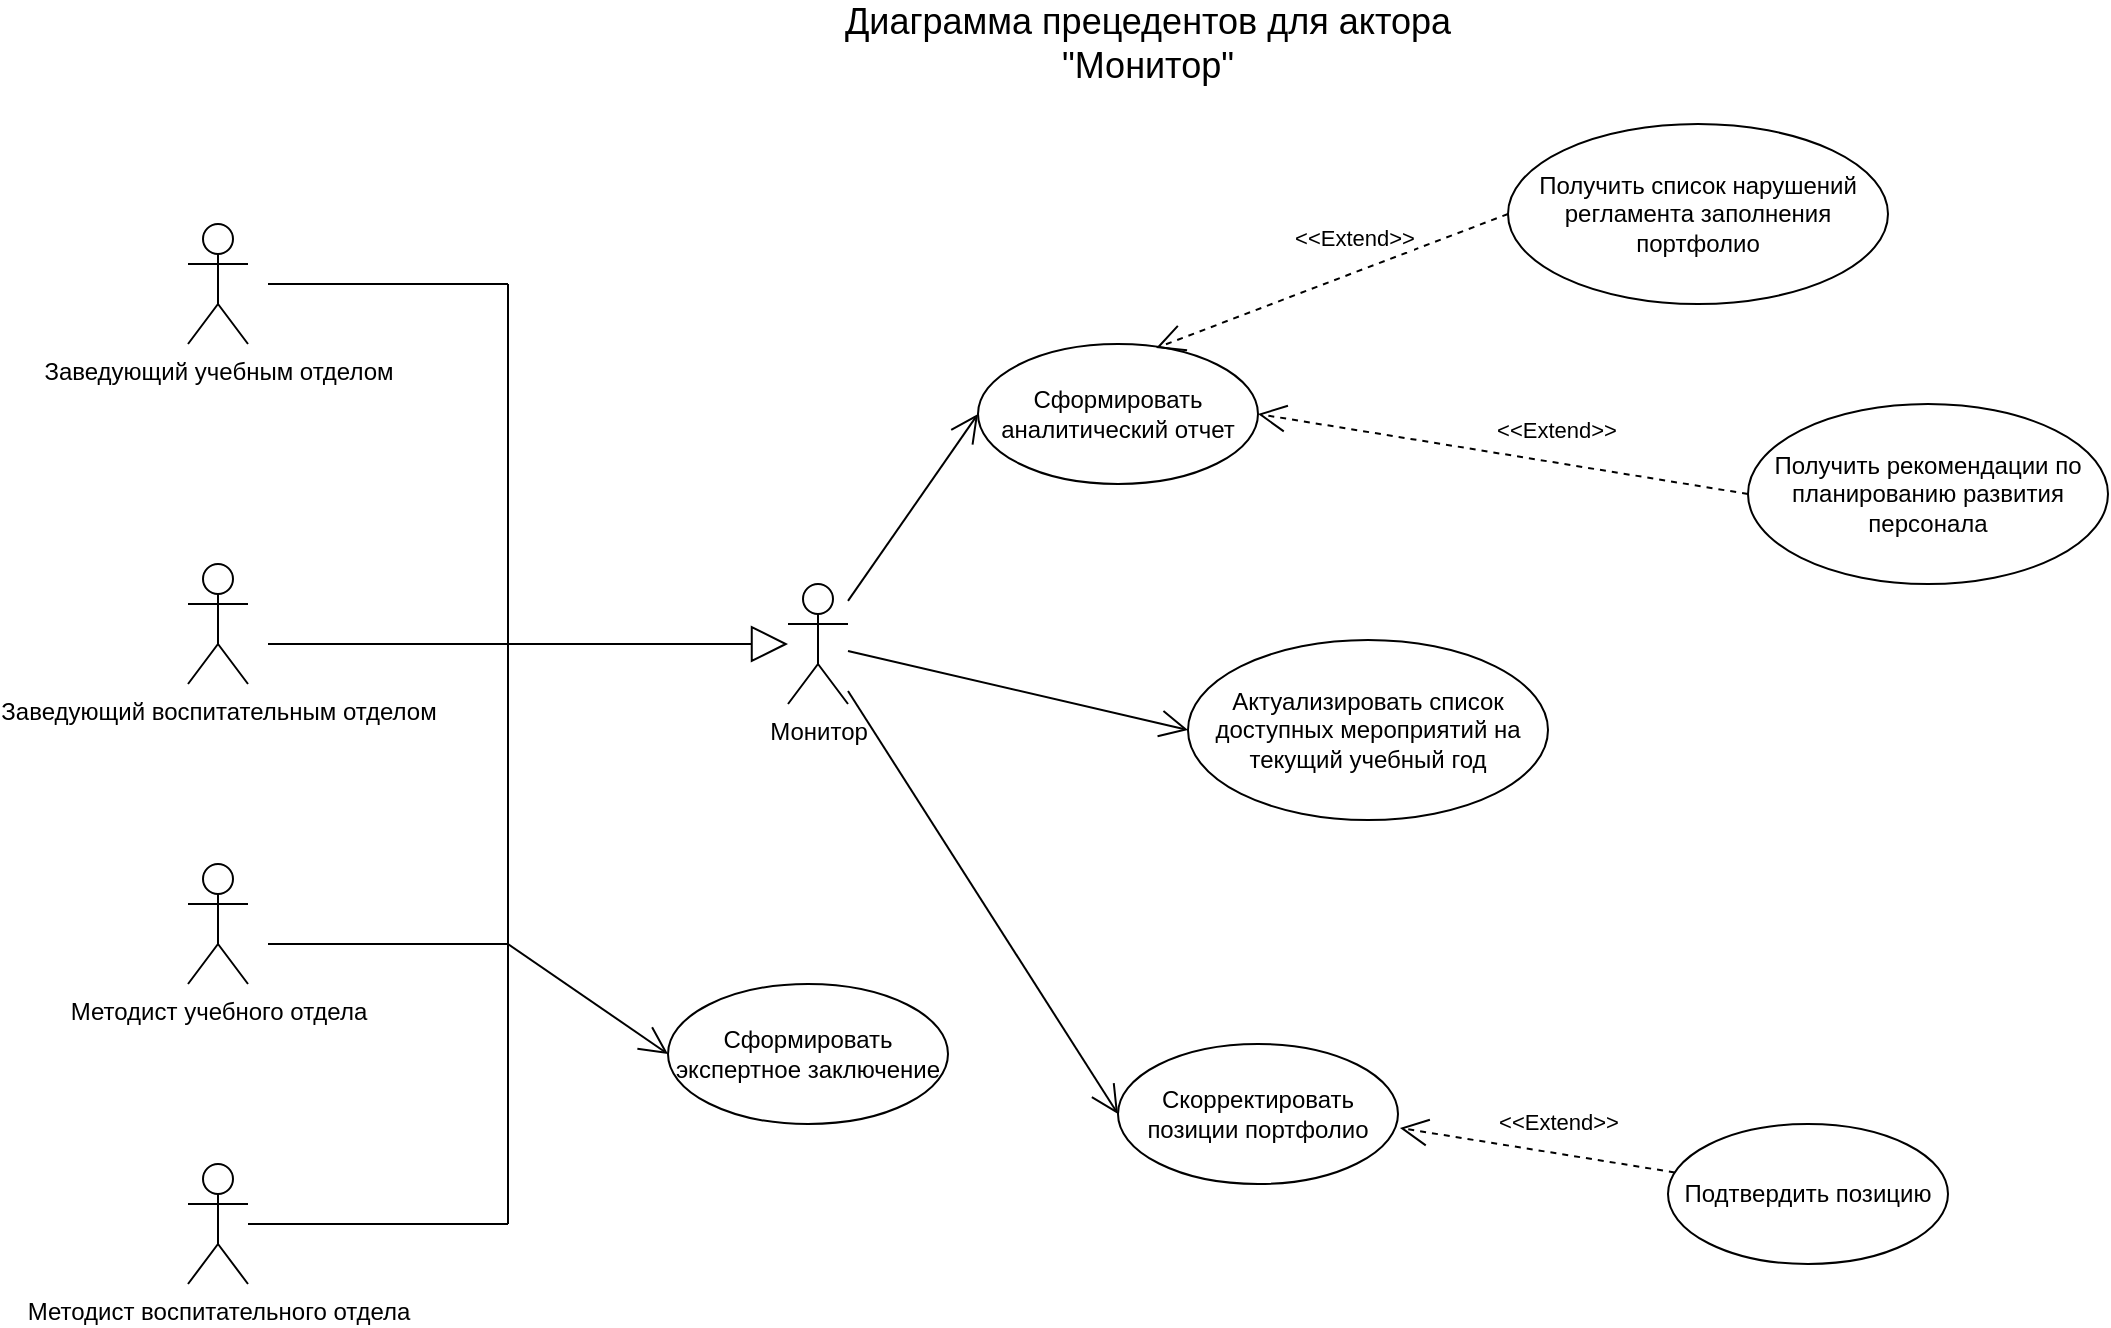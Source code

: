 <mxfile version="14.6.6" type="github">
  <diagram name="Page-1" id="e7e014a7-5840-1c2e-5031-d8a46d1fe8dd">
    <mxGraphModel dx="1422" dy="762" grid="1" gridSize="10" guides="1" tooltips="1" connect="1" arrows="1" fold="1" page="1" pageScale="1" pageWidth="1169" pageHeight="826" background="#ffffff" math="0" shadow="0">
      <root>
        <mxCell id="0" />
        <mxCell id="1" parent="0" />
        <mxCell id="51fqMZm762LV_sxxRGNo-41" value="Монитор" style="shape=umlActor;verticalLabelPosition=bottom;verticalAlign=top;html=1;outlineConnect=0;" parent="1" vertex="1">
          <mxGeometry x="420" y="340" width="30" height="60" as="geometry" />
        </mxCell>
        <mxCell id="51fqMZm762LV_sxxRGNo-43" value="Методист учебного отдела" style="shape=umlActor;verticalLabelPosition=bottom;verticalAlign=top;html=1;outlineConnect=0;" parent="1" vertex="1">
          <mxGeometry x="120" y="480" width="30" height="60" as="geometry" />
        </mxCell>
        <mxCell id="51fqMZm762LV_sxxRGNo-44" value="Заведующий воспитательным отделом" style="shape=umlActor;verticalLabelPosition=bottom;verticalAlign=top;html=1;outlineConnect=0;" parent="1" vertex="1">
          <mxGeometry x="120" y="330" width="30" height="60" as="geometry" />
        </mxCell>
        <mxCell id="51fqMZm762LV_sxxRGNo-45" value="Заведующий учебным отделом" style="shape=umlActor;verticalLabelPosition=bottom;verticalAlign=top;html=1;outlineConnect=0;" parent="1" vertex="1">
          <mxGeometry x="120" y="160" width="30" height="60" as="geometry" />
        </mxCell>
        <mxCell id="51fqMZm762LV_sxxRGNo-47" value="Методист воспитательного отдела" style="shape=umlActor;verticalLabelPosition=bottom;verticalAlign=top;html=1;outlineConnect=0;" parent="1" vertex="1">
          <mxGeometry x="120" y="630" width="30" height="60" as="geometry" />
        </mxCell>
        <mxCell id="51fqMZm762LV_sxxRGNo-49" value="" style="endArrow=none;html=1;" parent="1" edge="1">
          <mxGeometry width="50" height="50" relative="1" as="geometry">
            <mxPoint x="280" y="660" as="sourcePoint" />
            <mxPoint x="280" y="190" as="targetPoint" />
          </mxGeometry>
        </mxCell>
        <mxCell id="51fqMZm762LV_sxxRGNo-51" value="" style="endArrow=none;html=1;" parent="1" source="51fqMZm762LV_sxxRGNo-47" edge="1">
          <mxGeometry width="50" height="50" relative="1" as="geometry">
            <mxPoint x="560" y="410" as="sourcePoint" />
            <mxPoint x="280" y="660" as="targetPoint" />
          </mxGeometry>
        </mxCell>
        <mxCell id="51fqMZm762LV_sxxRGNo-52" value="" style="endArrow=none;html=1;" parent="1" edge="1">
          <mxGeometry width="50" height="50" relative="1" as="geometry">
            <mxPoint x="160" y="190" as="sourcePoint" />
            <mxPoint x="280" y="190" as="targetPoint" />
          </mxGeometry>
        </mxCell>
        <mxCell id="51fqMZm762LV_sxxRGNo-53" value="" style="endArrow=none;html=1;" parent="1" edge="1">
          <mxGeometry width="50" height="50" relative="1" as="geometry">
            <mxPoint x="160" y="370" as="sourcePoint" />
            <mxPoint x="280" y="370" as="targetPoint" />
          </mxGeometry>
        </mxCell>
        <mxCell id="51fqMZm762LV_sxxRGNo-54" value="" style="endArrow=none;html=1;" parent="1" edge="1">
          <mxGeometry width="50" height="50" relative="1" as="geometry">
            <mxPoint x="160" y="520" as="sourcePoint" />
            <mxPoint x="280" y="520" as="targetPoint" />
          </mxGeometry>
        </mxCell>
        <mxCell id="51fqMZm762LV_sxxRGNo-55" value="" style="endArrow=block;endSize=16;endFill=0;html=1;" parent="1" target="51fqMZm762LV_sxxRGNo-41" edge="1">
          <mxGeometry y="40" width="160" relative="1" as="geometry">
            <mxPoint x="280" y="370" as="sourcePoint" />
            <mxPoint x="400" y="370" as="targetPoint" />
            <mxPoint as="offset" />
          </mxGeometry>
        </mxCell>
        <mxCell id="51fqMZm762LV_sxxRGNo-56" value="Сформировать экспертное заключение" style="ellipse;whiteSpace=wrap;html=1;" parent="1" vertex="1">
          <mxGeometry x="360" y="540" width="140" height="70" as="geometry" />
        </mxCell>
        <mxCell id="51fqMZm762LV_sxxRGNo-57" value="Сформировать аналитический отчет" style="ellipse;whiteSpace=wrap;html=1;" parent="1" vertex="1">
          <mxGeometry x="515" y="220" width="140" height="70" as="geometry" />
        </mxCell>
        <mxCell id="51fqMZm762LV_sxxRGNo-58" value="Подтвердить позицию" style="ellipse;whiteSpace=wrap;html=1;" parent="1" vertex="1">
          <mxGeometry x="860" y="610" width="140" height="70" as="geometry" />
        </mxCell>
        <mxCell id="51fqMZm762LV_sxxRGNo-59" value="Скорректировать позиции портфолио" style="ellipse;whiteSpace=wrap;html=1;" parent="1" vertex="1">
          <mxGeometry x="585" y="570" width="140" height="70" as="geometry" />
        </mxCell>
        <mxCell id="51fqMZm762LV_sxxRGNo-60" value="&amp;lt;&amp;lt;Extend&amp;gt;&amp;gt;" style="endArrow=open;endSize=12;dashed=1;html=1;entryX=1.007;entryY=0.6;entryDx=0;entryDy=0;entryPerimeter=0;" parent="1" source="51fqMZm762LV_sxxRGNo-58" target="51fqMZm762LV_sxxRGNo-59" edge="1">
          <mxGeometry x="-0.119" y="-16" width="160" relative="1" as="geometry">
            <mxPoint x="500" y="390" as="sourcePoint" />
            <mxPoint x="820" y="380" as="targetPoint" />
            <mxPoint as="offset" />
          </mxGeometry>
        </mxCell>
        <mxCell id="51fqMZm762LV_sxxRGNo-61" value="" style="endArrow=open;endFill=1;endSize=12;html=1;entryX=0;entryY=0.5;entryDx=0;entryDy=0;" parent="1" target="51fqMZm762LV_sxxRGNo-56" edge="1">
          <mxGeometry width="160" relative="1" as="geometry">
            <mxPoint x="280" y="519.999" as="sourcePoint" />
            <mxPoint x="790" y="858.15" as="targetPoint" />
          </mxGeometry>
        </mxCell>
        <mxCell id="51fqMZm762LV_sxxRGNo-62" value="" style="endArrow=open;endFill=1;endSize=12;html=1;entryX=0;entryY=0.5;entryDx=0;entryDy=0;" parent="1" source="51fqMZm762LV_sxxRGNo-41" target="51fqMZm762LV_sxxRGNo-57" edge="1">
          <mxGeometry width="160" relative="1" as="geometry">
            <mxPoint x="450" y="360" as="sourcePoint" />
            <mxPoint x="490.503" y="169.749" as="targetPoint" />
          </mxGeometry>
        </mxCell>
        <mxCell id="51fqMZm762LV_sxxRGNo-63" value="" style="endArrow=open;endFill=1;endSize=12;html=1;entryX=0;entryY=0.5;entryDx=0;entryDy=0;" parent="1" source="51fqMZm762LV_sxxRGNo-41" target="51fqMZm762LV_sxxRGNo-59" edge="1">
          <mxGeometry width="160" relative="1" as="geometry">
            <mxPoint x="461.493" y="360" as="sourcePoint" />
            <mxPoint x="500.503" y="179.749" as="targetPoint" />
          </mxGeometry>
        </mxCell>
        <mxCell id="51fqMZm762LV_sxxRGNo-64" value="Получить список нарушений регламента заполнения портфолио" style="ellipse;whiteSpace=wrap;html=1;" parent="1" vertex="1">
          <mxGeometry x="780" y="110" width="190" height="90" as="geometry" />
        </mxCell>
        <mxCell id="51fqMZm762LV_sxxRGNo-65" value="Получить рекомендации по планированию развития персонала" style="ellipse;whiteSpace=wrap;html=1;" parent="1" vertex="1">
          <mxGeometry x="900" y="250" width="180" height="90" as="geometry" />
        </mxCell>
        <mxCell id="51fqMZm762LV_sxxRGNo-66" value="Актуализировать список доступных мероприятий на текущий учебный год" style="ellipse;whiteSpace=wrap;html=1;" parent="1" vertex="1">
          <mxGeometry x="620" y="368" width="180" height="90" as="geometry" />
        </mxCell>
        <mxCell id="51fqMZm762LV_sxxRGNo-67" value="&amp;lt;&amp;lt;Extend&amp;gt;&amp;gt;" style="endArrow=open;endSize=12;dashed=1;html=1;exitX=0;exitY=0.5;exitDx=0;exitDy=0;entryX=0.636;entryY=0.029;entryDx=0;entryDy=0;entryPerimeter=0;" parent="1" source="51fqMZm762LV_sxxRGNo-64" target="51fqMZm762LV_sxxRGNo-57" edge="1">
          <mxGeometry x="-0.195" y="-16" width="160" relative="1" as="geometry">
            <mxPoint x="490" y="380" as="sourcePoint" />
            <mxPoint x="660" y="390" as="targetPoint" />
            <mxPoint as="offset" />
          </mxGeometry>
        </mxCell>
        <mxCell id="51fqMZm762LV_sxxRGNo-68" value="&amp;lt;&amp;lt;Extend&amp;gt;&amp;gt;" style="endArrow=open;endSize=12;dashed=1;html=1;exitX=0;exitY=0.5;exitDx=0;exitDy=0;entryX=1;entryY=0.5;entryDx=0;entryDy=0;" parent="1" source="51fqMZm762LV_sxxRGNo-65" target="51fqMZm762LV_sxxRGNo-57" edge="1">
          <mxGeometry x="-0.195" y="-16" width="160" relative="1" as="geometry">
            <mxPoint x="790" y="165" as="sourcePoint" />
            <mxPoint x="614.04" y="232.03" as="targetPoint" />
            <mxPoint as="offset" />
          </mxGeometry>
        </mxCell>
        <mxCell id="51fqMZm762LV_sxxRGNo-70" value="" style="endArrow=open;endFill=1;endSize=12;html=1;entryX=0;entryY=0.5;entryDx=0;entryDy=0;" parent="1" source="51fqMZm762LV_sxxRGNo-41" target="51fqMZm762LV_sxxRGNo-66" edge="1">
          <mxGeometry width="160" relative="1" as="geometry">
            <mxPoint x="460" y="358.438" as="sourcePoint" />
            <mxPoint x="525" y="265" as="targetPoint" />
          </mxGeometry>
        </mxCell>
        <mxCell id="fIFGdESY5y7hR5qFMwQY-1" value="&lt;font style=&quot;font-size: 18px&quot;&gt;Диаграмма прецедентов для актора &quot;Монитор&quot;&lt;/font&gt;" style="text;html=1;strokeColor=none;fillColor=none;align=center;verticalAlign=middle;whiteSpace=wrap;rounded=0;" vertex="1" parent="1">
          <mxGeometry x="410" y="60" width="380" height="20" as="geometry" />
        </mxCell>
      </root>
    </mxGraphModel>
  </diagram>
</mxfile>
